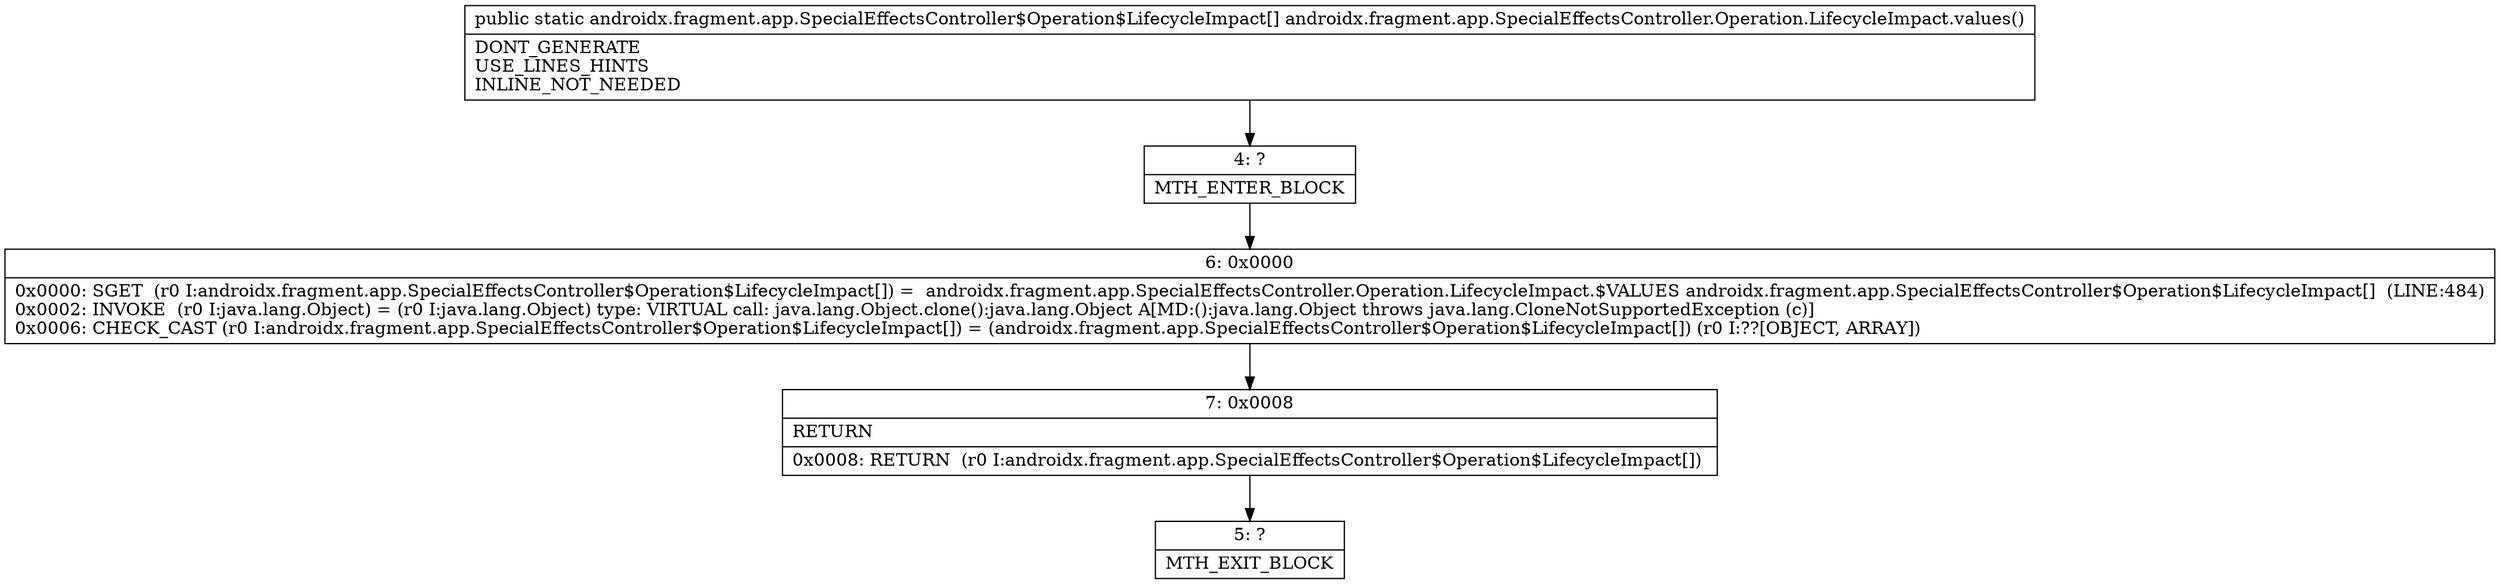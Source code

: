 digraph "CFG forandroidx.fragment.app.SpecialEffectsController.Operation.LifecycleImpact.values()[Landroidx\/fragment\/app\/SpecialEffectsController$Operation$LifecycleImpact;" {
Node_4 [shape=record,label="{4\:\ ?|MTH_ENTER_BLOCK\l}"];
Node_6 [shape=record,label="{6\:\ 0x0000|0x0000: SGET  (r0 I:androidx.fragment.app.SpecialEffectsController$Operation$LifecycleImpact[]) =  androidx.fragment.app.SpecialEffectsController.Operation.LifecycleImpact.$VALUES androidx.fragment.app.SpecialEffectsController$Operation$LifecycleImpact[]  (LINE:484)\l0x0002: INVOKE  (r0 I:java.lang.Object) = (r0 I:java.lang.Object) type: VIRTUAL call: java.lang.Object.clone():java.lang.Object A[MD:():java.lang.Object throws java.lang.CloneNotSupportedException (c)]\l0x0006: CHECK_CAST (r0 I:androidx.fragment.app.SpecialEffectsController$Operation$LifecycleImpact[]) = (androidx.fragment.app.SpecialEffectsController$Operation$LifecycleImpact[]) (r0 I:??[OBJECT, ARRAY]) \l}"];
Node_7 [shape=record,label="{7\:\ 0x0008|RETURN\l|0x0008: RETURN  (r0 I:androidx.fragment.app.SpecialEffectsController$Operation$LifecycleImpact[]) \l}"];
Node_5 [shape=record,label="{5\:\ ?|MTH_EXIT_BLOCK\l}"];
MethodNode[shape=record,label="{public static androidx.fragment.app.SpecialEffectsController$Operation$LifecycleImpact[] androidx.fragment.app.SpecialEffectsController.Operation.LifecycleImpact.values()  | DONT_GENERATE\lUSE_LINES_HINTS\lINLINE_NOT_NEEDED\l}"];
MethodNode -> Node_4;Node_4 -> Node_6;
Node_6 -> Node_7;
Node_7 -> Node_5;
}

